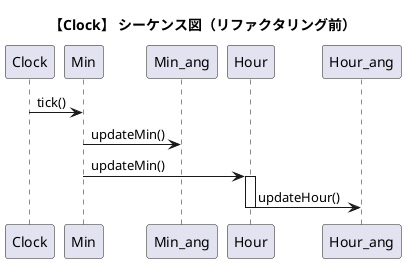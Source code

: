 @startuml clock_seq_push
title "【Clock】 シーケンス図（リファクタリング前）"

Clock -> Min : tick()

Min -> Min_ang : updateMin()

Min -> Hour : updateMin()
activate Hour
Hour -> Hour_ang : updateHour()
deactivate Hour

@enduml
